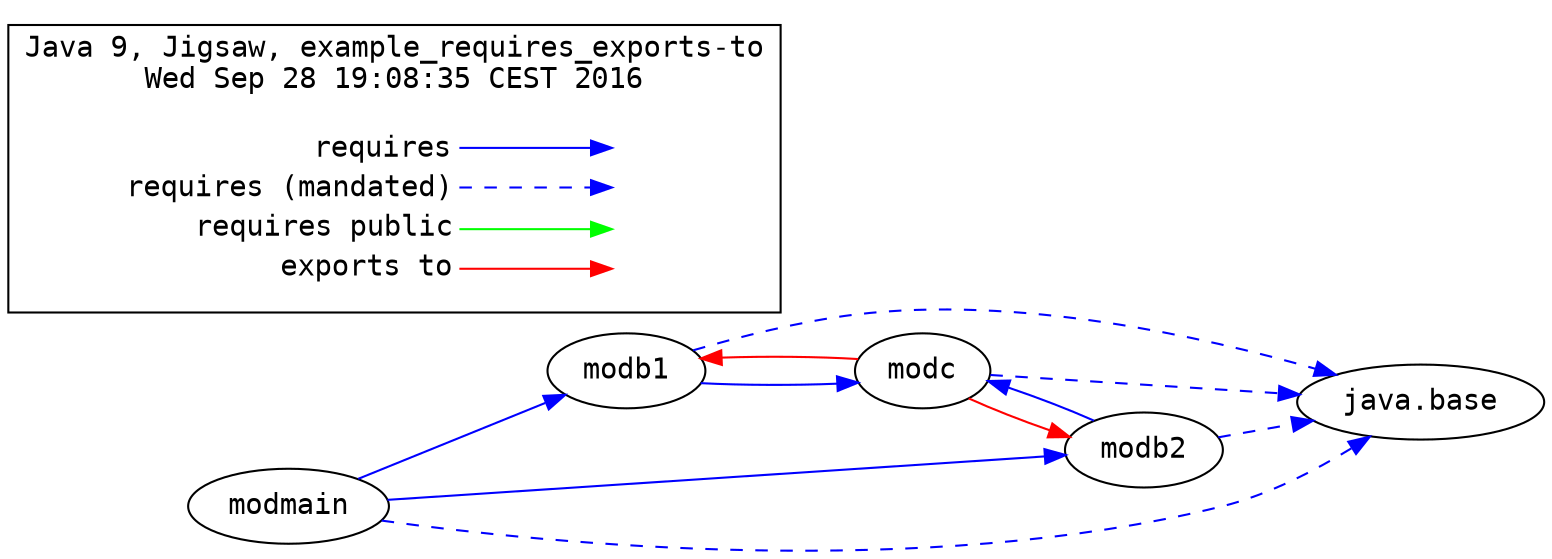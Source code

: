# Created by depvis.JigsawDepVisualizer on Wed Sep 28 19:08:35 CEST 2016
digraph Java9_Dependency_Visualizer {
modmain[fontname="Consolas",shape="ellipse",label="modmain"];
modb1[fontname="Consolas",shape="ellipse",label="modb1"];
modb2[fontname="Consolas",shape="ellipse",label="modb2"];
java_base[fontname="Consolas",shape="ellipse",label="java.base"];
modc[fontname="Consolas",shape="ellipse",label="modc"];
modmain -> modb1[color="#0000ff",fontname="Consolas",fontcolor="#0000ff",weight="8"]
modmain -> modb2[color="#0000ff",fontname="Consolas",fontcolor="#0000ff",weight="8"]
modmain -> java_base[color="#0000ff",fontname="Consolas",fontcolor="#0000ff",style="dashed",weight="16"]
modb2 -> modc[color="#0000ff",fontname="Consolas",fontcolor="#0000ff",weight="8"]
modb2 -> java_base[color="#0000ff",fontname="Consolas",fontcolor="#0000ff",style="dashed",weight="16"]
modc -> java_base[color="#0000ff",fontname="Consolas",fontcolor="#0000ff",style="dashed",weight="16"]
modc -> modb2[fontname="Consolas",fontcolor="#ff0000",color="#ff0000",weight="2"]
modc -> modb1[fontname="Consolas",fontcolor="#ff0000",color="#ff0000",weight="2"]
modb1 -> modc[color="#0000ff",fontname="Consolas",fontcolor="#0000ff",weight="8"]
modb1 -> java_base[color="#0000ff",fontname="Consolas",fontcolor="#0000ff",style="dashed",weight="16"]
rankdir=LR
node [shape=plaintext]
subgraph cluster_01 { 
  label = "Java 9, Jigsaw, example_requires_exports-to
Wed Sep 28 19:08:35 CEST 2016"
  fontname="Consolas"
  key [label=<<table border="0" cellpadding="2" cellspacing="0" cellborder="0">
    <tr><td align="right" port="i1">requires</td></tr>
    <tr><td align="right" port="i2">requires (mandated)</td></tr>
    <tr><td align="right" port="i3">requires public</td></tr>
    <tr><td align="right" port="i4">exports to</td></tr>
    </table>>,fontname="Consolas"]
  key2 [label=<<table border="0" cellpadding="2" cellspacing="0" cellborder="0">
    <tr><td port="i1">&nbsp;</td></tr>
    <tr><td port="i2">&nbsp;</td></tr>
    <tr><td port="i3">&nbsp;</td></tr>
    <tr><td port="i4">&nbsp;</td></tr>
    </table>>,fontname="Consolas"]
  key:i1:e -> key2:i1:w [color=BLUE]
  key:i2:e -> key2:i2:w [color=BLUE, style=dashed]
  key:i3:e -> key2:i3:w [color=GREEN]
  key:i4:e -> key2:i4:w [color=RED]
}
}
